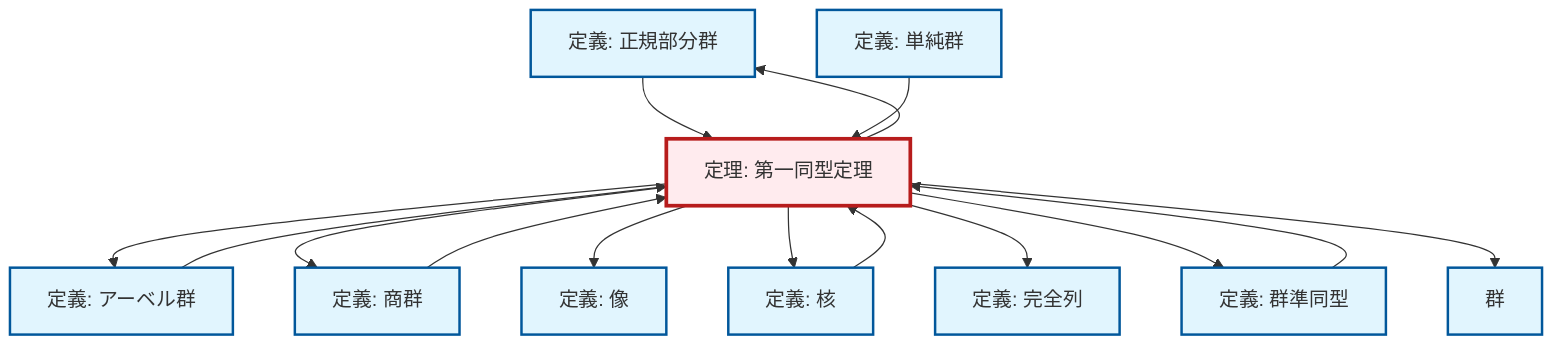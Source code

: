 graph TD
    classDef definition fill:#e1f5fe,stroke:#01579b,stroke-width:2px
    classDef theorem fill:#f3e5f5,stroke:#4a148c,stroke-width:2px
    classDef axiom fill:#fff3e0,stroke:#e65100,stroke-width:2px
    classDef example fill:#e8f5e9,stroke:#1b5e20,stroke-width:2px
    classDef current fill:#ffebee,stroke:#b71c1c,stroke-width:3px
    def-normal-subgroup["定義: 正規部分群"]:::definition
    def-exact-sequence["定義: 完全列"]:::definition
    def-abelian-group["定義: アーベル群"]:::definition
    def-kernel["定義: 核"]:::definition
    def-image["定義: 像"]:::definition
    def-homomorphism["定義: 群準同型"]:::definition
    thm-first-isomorphism["定理: 第一同型定理"]:::theorem
    def-group["群"]:::definition
    def-simple-group["定義: 単純群"]:::definition
    def-quotient-group["定義: 商群"]:::definition
    thm-first-isomorphism --> def-abelian-group
    thm-first-isomorphism --> def-quotient-group
    def-normal-subgroup --> thm-first-isomorphism
    thm-first-isomorphism --> def-image
    thm-first-isomorphism --> def-kernel
    def-kernel --> thm-first-isomorphism
    thm-first-isomorphism --> def-normal-subgroup
    def-abelian-group --> thm-first-isomorphism
    thm-first-isomorphism --> def-exact-sequence
    def-simple-group --> thm-first-isomorphism
    thm-first-isomorphism --> def-homomorphism
    thm-first-isomorphism --> def-group
    def-quotient-group --> thm-first-isomorphism
    def-homomorphism --> thm-first-isomorphism
    class thm-first-isomorphism current